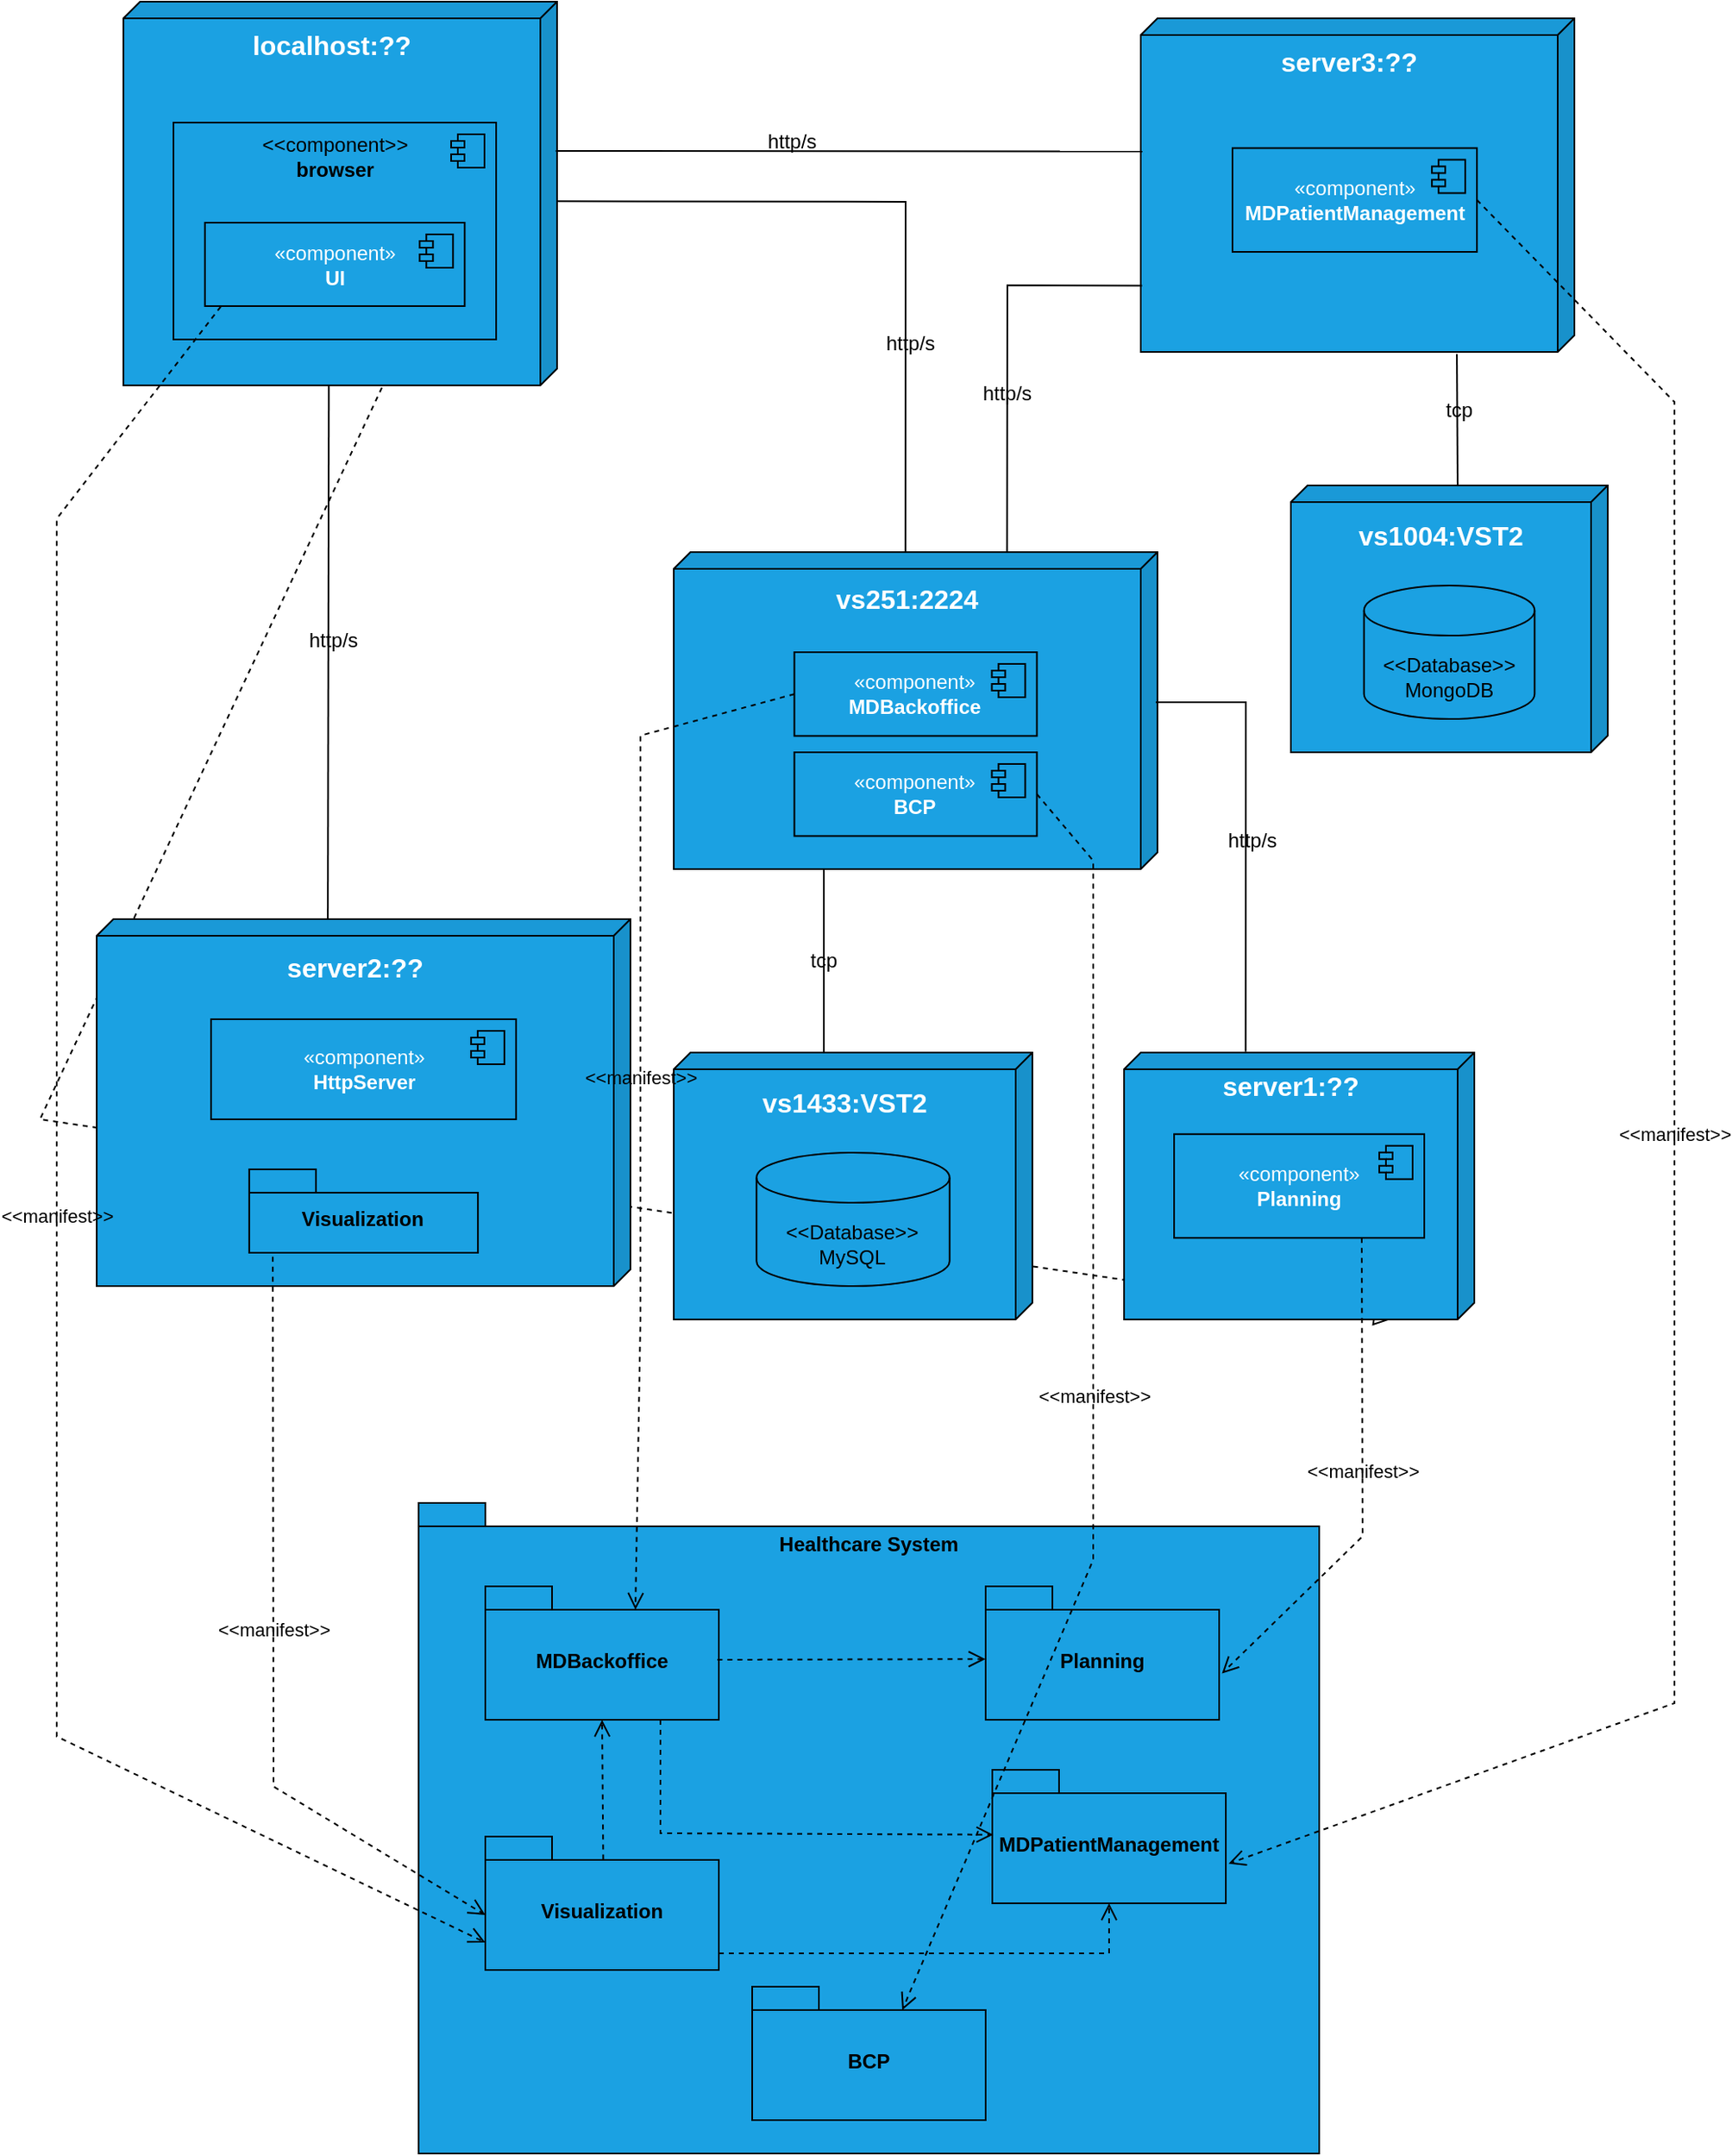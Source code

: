 <mxfile version="25.0.2">
  <diagram name="Página-1" id="7OusXdY_WYZLwbGiMb43">
    <mxGraphModel dx="2362" dy="1288" grid="1" gridSize="10" guides="1" tooltips="1" connect="1" arrows="1" fold="1" page="1" pageScale="1" pageWidth="827" pageHeight="1169" math="0" shadow="0">
      <root>
        <mxCell id="0" />
        <mxCell id="1" parent="0" />
        <mxCell id="cVUXGslMiK5kIVUqyIHW-41" value="" style="endArrow=block;startArrow=none;endFill=0;startFill=0;endSize=8;html=1;verticalAlign=bottom;dashed=1;labelBackgroundColor=none;rounded=0;exitX=0.25;exitY=1;exitDx=0;exitDy=0;entryX=0;entryY=0;entryDx=0;entryDy=47;entryPerimeter=0;" parent="1" target="cVUXGslMiK5kIVUqyIHW-37" edge="1">
          <mxGeometry width="160" relative="1" as="geometry">
            <mxPoint x="287.818" y="202.5" as="sourcePoint" />
            <mxPoint x="870" y="810" as="targetPoint" />
            <Array as="points">
              <mxPoint x="60" y="690" />
            </Array>
          </mxGeometry>
        </mxCell>
        <mxCell id="B48R8wdPnWZ_QlfiEMSZ-1" value="" style="endArrow=none;startArrow=none;endFill=0;startFill=0;endSize=8;html=1;verticalAlign=bottom;labelBackgroundColor=none;strokeWidth=1;rounded=0;entryX=0.521;entryY=0.009;entryDx=0;entryDy=0;entryPerimeter=0;exitX=0.006;exitY=0.52;exitDx=0;exitDy=0;exitPerimeter=0;" edge="1" parent="1" source="B48R8wdPnWZ_QlfiEMSZ-3" target="B48R8wdPnWZ_QlfiEMSZ-10">
          <mxGeometry width="160" relative="1" as="geometry">
            <mxPoint x="369" y="136" as="sourcePoint" />
            <mxPoint x="560" y="350" as="targetPoint" />
            <Array as="points">
              <mxPoint x="579" y="140" />
            </Array>
          </mxGeometry>
        </mxCell>
        <mxCell id="B48R8wdPnWZ_QlfiEMSZ-2" value="" style="group;strokeColor=none;" vertex="1" connectable="0" parent="1">
          <mxGeometry x="110" y="20" width="260" height="230" as="geometry" />
        </mxCell>
        <mxCell id="B48R8wdPnWZ_QlfiEMSZ-3" value="&lt;b&gt;&lt;font style=&quot;font-size: 16px;&quot;&gt;localhost:??&lt;/font&gt;&lt;/b&gt;&lt;div&gt;&lt;b&gt;&lt;br&gt;&lt;/b&gt;&lt;/div&gt;&lt;div&gt;&lt;br&gt;&lt;/div&gt;&lt;div&gt;&lt;b&gt;&lt;br&gt;&lt;/b&gt;&lt;/div&gt;&lt;div&gt;&lt;b&gt;&lt;br&gt;&lt;/b&gt;&lt;/div&gt;&lt;div&gt;&lt;b&gt;&lt;br&gt;&lt;/b&gt;&lt;/div&gt;&lt;div&gt;&lt;b&gt;&lt;br&gt;&lt;/b&gt;&lt;/div&gt;&lt;div&gt;&lt;b&gt;&lt;br&gt;&lt;/b&gt;&lt;/div&gt;&lt;div style=&quot;&quot;&gt;&lt;b&gt;&lt;br&gt;&lt;/b&gt;&lt;/div&gt;&lt;div style=&quot;&quot;&gt;&lt;b&gt;&lt;br&gt;&lt;/b&gt;&lt;/div&gt;&lt;div style=&quot;&quot;&gt;&lt;b&gt;&lt;br&gt;&lt;/b&gt;&lt;/div&gt;&lt;div style=&quot;&quot;&gt;&lt;b&gt;&lt;br&gt;&lt;/b&gt;&lt;/div&gt;&lt;div style=&quot;&quot;&gt;&lt;b&gt;&lt;br&gt;&lt;/b&gt;&lt;/div&gt;&lt;div style=&quot;&quot;&gt;&lt;br&gt;&lt;/div&gt;" style="shape=cube;whiteSpace=wrap;html=1;boundedLbl=1;backgroundOutline=1;darkOpacity=0.05;darkOpacity2=0.1;size=10;rotation=0;shadow=0;flipV=0;flipH=1;fillColor=#1ba1e2;fontColor=#ffffff;strokeColor=#000000;" vertex="1" parent="B48R8wdPnWZ_QlfiEMSZ-2">
          <mxGeometry width="260" height="230" as="geometry" />
        </mxCell>
        <mxCell id="B48R8wdPnWZ_QlfiEMSZ-4" value="&lt;div style=&quot;&quot;&gt;&lt;br&gt;&lt;/div&gt;" style="html=1;dropTarget=0;whiteSpace=wrap;fillColor=#1ba1e2;fontColor=#ffffff;strokeColor=#000000;align=center;" vertex="1" parent="B48R8wdPnWZ_QlfiEMSZ-2">
          <mxGeometry x="30" y="72.5" width="193.5" height="130" as="geometry" />
        </mxCell>
        <mxCell id="B48R8wdPnWZ_QlfiEMSZ-5" value="" style="shape=module;jettyWidth=8;jettyHeight=4;fillColor=#1ba1e2;fontColor=#ffffff;strokeColor=#000000;" vertex="1" parent="B48R8wdPnWZ_QlfiEMSZ-4">
          <mxGeometry x="1" width="20" height="20" relative="1" as="geometry">
            <mxPoint x="-27" y="7" as="offset" />
          </mxGeometry>
        </mxCell>
        <mxCell id="B48R8wdPnWZ_QlfiEMSZ-6" value="&lt;div&gt;&amp;lt;&amp;lt;component&amp;gt;&amp;gt;&lt;div&gt;&lt;span style=&quot;background-color: initial;&quot;&gt;&lt;b&gt;browser&lt;/b&gt;&lt;/span&gt;&lt;/div&gt;&lt;/div&gt;" style="text;html=1;align=center;verticalAlign=middle;whiteSpace=wrap;rounded=0;fillColor=none;strokeColor=none;" vertex="1" parent="B48R8wdPnWZ_QlfiEMSZ-2">
          <mxGeometry x="86.75" y="67.5" width="80" height="50" as="geometry" />
        </mxCell>
        <mxCell id="B48R8wdPnWZ_QlfiEMSZ-7" value="«component»&lt;br&gt;&lt;b&gt;UI&lt;/b&gt;" style="html=1;dropTarget=0;whiteSpace=wrap;fillColor=#1ba1e2;fontColor=#ffffff;strokeColor=#000000;" vertex="1" parent="B48R8wdPnWZ_QlfiEMSZ-2">
          <mxGeometry x="48.88" y="132.5" width="155.75" height="50" as="geometry" />
        </mxCell>
        <mxCell id="B48R8wdPnWZ_QlfiEMSZ-8" value="" style="shape=module;jettyWidth=8;jettyHeight=4;fillColor=#1ba1e2;fontColor=#ffffff;strokeColor=#000000;" vertex="1" parent="B48R8wdPnWZ_QlfiEMSZ-7">
          <mxGeometry x="1" width="20" height="20" relative="1" as="geometry">
            <mxPoint x="-27" y="7" as="offset" />
          </mxGeometry>
        </mxCell>
        <mxCell id="B48R8wdPnWZ_QlfiEMSZ-9" value="" style="group" vertex="1" connectable="0" parent="1">
          <mxGeometry x="440" y="350" width="290" height="190" as="geometry" />
        </mxCell>
        <mxCell id="B48R8wdPnWZ_QlfiEMSZ-10" value="&lt;b&gt;&lt;font style=&quot;font-size: 16px;&quot;&gt;vs251&lt;/font&gt;&lt;/b&gt;&lt;b style=&quot;background-color: initial;&quot;&gt;&lt;font style=&quot;font-size: 16px;&quot;&gt;:2224&lt;/font&gt;&lt;/b&gt;&lt;div&gt;&lt;div&gt;&lt;b&gt;&lt;br&gt;&lt;/b&gt;&lt;/div&gt;&lt;div&gt;&lt;b&gt;&lt;br&gt;&lt;/b&gt;&lt;/div&gt;&lt;div&gt;&lt;b&gt;&lt;br&gt;&lt;/b&gt;&lt;/div&gt;&lt;div&gt;&lt;b&gt;&lt;br&gt;&lt;/b&gt;&lt;/div&gt;&lt;div&gt;&lt;b&gt;&lt;br&gt;&lt;/b&gt;&lt;/div&gt;&lt;div&gt;&lt;br&gt;&lt;/div&gt;&lt;div style=&quot;&quot;&gt;&lt;b&gt;&lt;br&gt;&lt;/b&gt;&lt;/div&gt;&lt;div style=&quot;&quot;&gt;&lt;b&gt;&lt;br&gt;&lt;/b&gt;&lt;/div&gt;&lt;div style=&quot;&quot;&gt;&lt;b&gt;&lt;br&gt;&lt;/b&gt;&lt;/div&gt;&lt;div style=&quot;&quot;&gt;&lt;b&gt;&lt;br&gt;&lt;/b&gt;&lt;/div&gt;&lt;/div&gt;" style="shape=cube;whiteSpace=wrap;html=1;boundedLbl=1;backgroundOutline=1;darkOpacity=0.05;darkOpacity2=0.1;size=10;rotation=0;shadow=0;flipV=0;flipH=1;fillColor=#1ba1e2;fontColor=#ffffff;strokeColor=#000000;" vertex="1" parent="B48R8wdPnWZ_QlfiEMSZ-9">
          <mxGeometry width="290" height="190" as="geometry" />
        </mxCell>
        <mxCell id="B48R8wdPnWZ_QlfiEMSZ-11" value="«component»&lt;br&gt;&lt;b&gt;MDBackoffice&lt;/b&gt;" style="html=1;dropTarget=0;whiteSpace=wrap;fillColor=#1ba1e2;fontColor=#ffffff;strokeColor=#000000;" vertex="1" parent="B48R8wdPnWZ_QlfiEMSZ-9">
          <mxGeometry x="72.29" y="60" width="145.43" height="50.19" as="geometry" />
        </mxCell>
        <mxCell id="B48R8wdPnWZ_QlfiEMSZ-12" value="" style="shape=module;jettyWidth=8;jettyHeight=4;fillColor=#1ba1e2;fontColor=#ffffff;strokeColor=#000000;" vertex="1" parent="B48R8wdPnWZ_QlfiEMSZ-11">
          <mxGeometry x="1" width="20" height="20" relative="1" as="geometry">
            <mxPoint x="-27" y="7" as="offset" />
          </mxGeometry>
        </mxCell>
        <mxCell id="B48R8wdPnWZ_QlfiEMSZ-13" value="«component»&lt;br&gt;&lt;b&gt;BCP&lt;/b&gt;" style="html=1;dropTarget=0;whiteSpace=wrap;fillColor=#1ba1e2;fontColor=#ffffff;strokeColor=#000000;" vertex="1" parent="B48R8wdPnWZ_QlfiEMSZ-9">
          <mxGeometry x="72.29" y="120" width="145.43" height="50.19" as="geometry" />
        </mxCell>
        <mxCell id="B48R8wdPnWZ_QlfiEMSZ-14" value="" style="shape=module;jettyWidth=8;jettyHeight=4;fillColor=#1ba1e2;fontColor=#ffffff;strokeColor=#000000;" vertex="1" parent="B48R8wdPnWZ_QlfiEMSZ-13">
          <mxGeometry x="1" width="20" height="20" relative="1" as="geometry">
            <mxPoint x="-27" y="7" as="offset" />
          </mxGeometry>
        </mxCell>
        <mxCell id="B48R8wdPnWZ_QlfiEMSZ-15" value="" style="group" vertex="1" connectable="0" parent="1">
          <mxGeometry x="94" y="570" width="320" height="220" as="geometry" />
        </mxCell>
        <mxCell id="B48R8wdPnWZ_QlfiEMSZ-16" value="&lt;b&gt;&lt;font style=&quot;font-size: 16px;&quot;&gt;server2&lt;/font&gt;&lt;/b&gt;&lt;b style=&quot;background-color: initial;&quot;&gt;&lt;font style=&quot;font-size: 16px;&quot;&gt;:??&lt;/font&gt;&lt;/b&gt;&lt;div&gt;&lt;div&gt;&lt;b&gt;&lt;br&gt;&lt;/b&gt;&lt;/div&gt;&lt;div&gt;&lt;b&gt;&lt;br&gt;&lt;/b&gt;&lt;/div&gt;&lt;div&gt;&lt;b&gt;&lt;br&gt;&lt;/b&gt;&lt;/div&gt;&lt;div&gt;&lt;b&gt;&lt;br&gt;&lt;/b&gt;&lt;/div&gt;&lt;div&gt;&lt;b&gt;&lt;br&gt;&lt;/b&gt;&lt;/div&gt;&lt;div&gt;&lt;b&gt;&lt;br&gt;&lt;/b&gt;&lt;/div&gt;&lt;div&gt;&lt;b&gt;&lt;br&gt;&lt;/b&gt;&lt;/div&gt;&lt;div&gt;&lt;b&gt;&lt;br&gt;&lt;/b&gt;&lt;/div&gt;&lt;div style=&quot;&quot;&gt;&lt;b&gt;&lt;br&gt;&lt;/b&gt;&lt;/div&gt;&lt;div style=&quot;&quot;&gt;&lt;b&gt;&lt;br&gt;&lt;/b&gt;&lt;/div&gt;&lt;div style=&quot;&quot;&gt;&lt;b&gt;&lt;br&gt;&lt;/b&gt;&lt;/div&gt;&lt;div style=&quot;&quot;&gt;&lt;br&gt;&lt;/div&gt;&lt;/div&gt;" style="shape=cube;whiteSpace=wrap;html=1;boundedLbl=1;backgroundOutline=1;darkOpacity=0.05;darkOpacity2=0.1;size=10;rotation=0;shadow=0;flipV=0;flipH=1;fillColor=#1ba1e2;fontColor=#ffffff;strokeColor=#000000;movable=1;resizable=1;rotatable=1;deletable=1;editable=1;locked=0;connectable=1;" vertex="1" parent="B48R8wdPnWZ_QlfiEMSZ-15">
          <mxGeometry width="320" height="220" as="geometry" />
        </mxCell>
        <mxCell id="B48R8wdPnWZ_QlfiEMSZ-17" value="«component»&lt;br&gt;&lt;b&gt;HttpServer&lt;/b&gt;" style="html=1;dropTarget=0;whiteSpace=wrap;fillColor=#1ba1e2;fontColor=#ffffff;strokeColor=#000000;movable=1;resizable=1;rotatable=1;deletable=1;editable=1;locked=0;connectable=1;" vertex="1" parent="B48R8wdPnWZ_QlfiEMSZ-15">
          <mxGeometry x="68.571" y="60" width="182.857" height="60" as="geometry" />
        </mxCell>
        <mxCell id="B48R8wdPnWZ_QlfiEMSZ-18" value="" style="shape=module;jettyWidth=8;jettyHeight=4;fillColor=#1ba1e2;fontColor=#ffffff;strokeColor=#000000;" vertex="1" parent="B48R8wdPnWZ_QlfiEMSZ-17">
          <mxGeometry x="1" width="20" height="20" relative="1" as="geometry">
            <mxPoint x="-27" y="7" as="offset" />
          </mxGeometry>
        </mxCell>
        <mxCell id="B48R8wdPnWZ_QlfiEMSZ-19" value="Visualization" style="shape=folder;fontStyle=1;spacingTop=10;tabWidth=40;tabHeight=14;tabPosition=left;html=1;whiteSpace=wrap;fillColor=#1BA1E2;strokeColor=#000000;movable=1;resizable=1;rotatable=1;deletable=1;editable=1;locked=0;connectable=1;" vertex="1" parent="B48R8wdPnWZ_QlfiEMSZ-15">
          <mxGeometry x="91.429" y="150" width="137.143" height="50" as="geometry" />
        </mxCell>
        <mxCell id="B48R8wdPnWZ_QlfiEMSZ-20" value="" style="endArrow=none;startArrow=none;endFill=0;startFill=0;endSize=8;html=1;verticalAlign=bottom;labelBackgroundColor=none;strokeWidth=1;rounded=0;exitX=0;exitY=0;exitDx=135;exitDy=230;exitPerimeter=0;entryX=0.28;entryY=0.002;entryDx=0;entryDy=0;entryPerimeter=0;" edge="1" parent="1">
          <mxGeometry width="160" relative="1" as="geometry">
            <mxPoint x="233.17" y="250" as="sourcePoint" />
            <mxPoint x="232.57" y="570.44" as="targetPoint" />
          </mxGeometry>
        </mxCell>
        <mxCell id="B48R8wdPnWZ_QlfiEMSZ-21" value="" style="edgeLabel;html=1;align=center;verticalAlign=middle;resizable=0;points=[];fillColor=none;strokeColor=#000000;" vertex="1" connectable="0" parent="B48R8wdPnWZ_QlfiEMSZ-20">
          <mxGeometry x="-0.142" y="2" relative="1" as="geometry">
            <mxPoint x="-2" y="-1" as="offset" />
          </mxGeometry>
        </mxCell>
        <mxCell id="B48R8wdPnWZ_QlfiEMSZ-22" value="&lt;div&gt;http/s&lt;/div&gt;" style="text;html=1;align=center;verticalAlign=middle;whiteSpace=wrap;rounded=0;fillColor=none;strokeColor=none;" vertex="1" parent="1">
          <mxGeometry x="196" y="378" width="80" height="50" as="geometry" />
        </mxCell>
        <mxCell id="B48R8wdPnWZ_QlfiEMSZ-23" value="&lt;div&gt;http/s&lt;/div&gt;" style="text;html=1;align=center;verticalAlign=middle;whiteSpace=wrap;rounded=0;fillColor=none;strokeColor=none;" vertex="1" parent="1">
          <mxGeometry x="542" y="200" width="80" height="50" as="geometry" />
        </mxCell>
        <mxCell id="B48R8wdPnWZ_QlfiEMSZ-24" value="" style="group" vertex="1" connectable="0" parent="1">
          <mxGeometry x="720" y="30" width="260" height="200" as="geometry" />
        </mxCell>
        <mxCell id="B48R8wdPnWZ_QlfiEMSZ-25" value="&lt;b&gt;&lt;font style=&quot;font-size: 16px;&quot;&gt;server3&lt;/font&gt;&lt;/b&gt;&lt;b style=&quot;background-color: initial;&quot;&gt;&lt;font style=&quot;font-size: 16px;&quot;&gt;:??&lt;/font&gt;&lt;/b&gt;&lt;div&gt;&lt;div&gt;&lt;b&gt;&lt;br&gt;&lt;/b&gt;&lt;/div&gt;&lt;div&gt;&lt;b&gt;&lt;br&gt;&lt;/b&gt;&lt;/div&gt;&lt;div&gt;&lt;b&gt;&lt;br&gt;&lt;/b&gt;&lt;/div&gt;&lt;div&gt;&lt;b&gt;&lt;br&gt;&lt;/b&gt;&lt;/div&gt;&lt;div&gt;&lt;b&gt;&lt;br&gt;&lt;/b&gt;&lt;/div&gt;&lt;div&gt;&lt;b&gt;&lt;br&gt;&lt;/b&gt;&lt;/div&gt;&lt;div&gt;&lt;b&gt;&lt;br&gt;&lt;/b&gt;&lt;/div&gt;&lt;div&gt;&lt;b&gt;&lt;br&gt;&lt;/b&gt;&lt;/div&gt;&lt;div style=&quot;&quot;&gt;&lt;br&gt;&lt;/div&gt;&lt;div style=&quot;&quot;&gt;&lt;b&gt;&lt;br&gt;&lt;/b&gt;&lt;/div&gt;&lt;div style=&quot;&quot;&gt;&lt;b&gt;&lt;br&gt;&lt;/b&gt;&lt;/div&gt;&lt;/div&gt;" style="shape=cube;whiteSpace=wrap;html=1;boundedLbl=1;backgroundOutline=1;darkOpacity=0.05;darkOpacity2=0.1;size=10;rotation=0;shadow=0;flipV=0;flipH=1;fillColor=#1ba1e2;fontColor=#ffffff;strokeColor=#000000;" vertex="1" parent="B48R8wdPnWZ_QlfiEMSZ-24">
          <mxGeometry width="260" height="200" as="geometry" />
        </mxCell>
        <mxCell id="B48R8wdPnWZ_QlfiEMSZ-26" value="«component»&lt;br&gt;&lt;b&gt;MDPatientManagement&lt;/b&gt;" style="html=1;dropTarget=0;whiteSpace=wrap;fillColor=#1ba1e2;fontColor=#ffffff;strokeColor=#000000;" vertex="1" parent="B48R8wdPnWZ_QlfiEMSZ-24">
          <mxGeometry x="55" y="77.78" width="146.57" height="62.22" as="geometry" />
        </mxCell>
        <mxCell id="B48R8wdPnWZ_QlfiEMSZ-27" value="" style="shape=module;jettyWidth=8;jettyHeight=4;fillColor=#1ba1e2;fontColor=#ffffff;strokeColor=#000000;" vertex="1" parent="B48R8wdPnWZ_QlfiEMSZ-26">
          <mxGeometry x="1" width="20" height="20" relative="1" as="geometry">
            <mxPoint x="-27" y="7" as="offset" />
          </mxGeometry>
        </mxCell>
        <mxCell id="B48R8wdPnWZ_QlfiEMSZ-28" value="" style="endArrow=none;startArrow=none;endFill=0;startFill=0;endSize=8;html=1;verticalAlign=bottom;labelBackgroundColor=none;strokeWidth=1;rounded=0;exitX=0;exitY=0;exitDx=0;exitDy=90;exitPerimeter=0;entryX=0.653;entryY=-0.004;entryDx=0;entryDy=0;entryPerimeter=0;" edge="1" parent="1" target="B48R8wdPnWZ_QlfiEMSZ-35">
          <mxGeometry width="160" relative="1" as="geometry">
            <mxPoint x="729" y="440" as="sourcePoint" />
            <mxPoint x="858.74" y="438.8" as="targetPoint" />
            <Array as="points">
              <mxPoint x="783" y="440" />
            </Array>
          </mxGeometry>
        </mxCell>
        <mxCell id="B48R8wdPnWZ_QlfiEMSZ-29" value="&lt;div&gt;http/s&lt;/div&gt;" style="text;html=1;align=center;verticalAlign=middle;whiteSpace=wrap;rounded=0;fillColor=none;strokeColor=none;" vertex="1" parent="1">
          <mxGeometry x="747" y="498" width="80" height="50" as="geometry" />
        </mxCell>
        <mxCell id="B48R8wdPnWZ_QlfiEMSZ-30" value="&lt;div&gt;&lt;span style=&quot;font-size: 16px;&quot;&gt;&lt;b&gt;vs1433:VST2&lt;/b&gt;&lt;/span&gt;&lt;/div&gt;&lt;div&gt;&lt;br&gt;&lt;/div&gt;&lt;div&gt;&lt;span style=&quot;font-size: 16px;&quot;&gt;&lt;b&gt;&lt;br&gt;&lt;/b&gt;&lt;/span&gt;&lt;/div&gt;&lt;div&gt;&lt;span style=&quot;font-size: 16px;&quot;&gt;&lt;b&gt;&lt;br&gt;&lt;/b&gt;&lt;/span&gt;&lt;/div&gt;&lt;div&gt;&lt;span style=&quot;font-size: 16px;&quot;&gt;&lt;b&gt;&lt;br&gt;&lt;/b&gt;&lt;/span&gt;&lt;/div&gt;&lt;div&gt;&lt;span style=&quot;font-size: 16px;&quot;&gt;&lt;b&gt;&lt;br&gt;&lt;/b&gt;&lt;/span&gt;&lt;/div&gt;&lt;div&gt;&lt;span style=&quot;font-size: 16px;&quot;&gt;&lt;b&gt;&lt;br&gt;&lt;/b&gt;&lt;/span&gt;&lt;/div&gt;" style="shape=cube;whiteSpace=wrap;html=1;boundedLbl=1;backgroundOutline=1;darkOpacity=0.05;darkOpacity2=0.1;size=10;rotation=0;shadow=0;flipV=0;flipH=1;fillColor=#1ba1e2;fontColor=#ffffff;strokeColor=#000000;" vertex="1" parent="1">
          <mxGeometry x="440" y="650" width="215" height="160" as="geometry" />
        </mxCell>
        <mxCell id="B48R8wdPnWZ_QlfiEMSZ-31" value="" style="shape=cylinder3;whiteSpace=wrap;html=1;boundedLbl=1;backgroundOutline=1;size=15;fillColor=#1BA1E2;strokeColor=#030303;" vertex="1" parent="1">
          <mxGeometry x="489.615" y="710" width="115.769" height="80" as="geometry" />
        </mxCell>
        <mxCell id="B48R8wdPnWZ_QlfiEMSZ-32" value="&lt;div&gt;&amp;lt;&amp;lt;Database&amp;gt;&amp;gt;&lt;/div&gt;&lt;div&gt;MySQL&lt;/div&gt;" style="text;html=1;align=center;verticalAlign=middle;whiteSpace=wrap;rounded=0;fillColor=none;strokeColor=none;" vertex="1" parent="1">
          <mxGeometry x="514.423" y="740" width="66.154" height="50" as="geometry" />
        </mxCell>
        <mxCell id="B48R8wdPnWZ_QlfiEMSZ-33" value="" style="endArrow=none;startArrow=none;endFill=0;startFill=0;endSize=8;html=1;verticalAlign=bottom;labelBackgroundColor=none;strokeWidth=1;rounded=0;entryX=0;entryY=0;entryDx=125;entryDy=0;entryPerimeter=0;" edge="1" parent="1" target="B48R8wdPnWZ_QlfiEMSZ-30">
          <mxGeometry width="160" relative="1" as="geometry">
            <mxPoint x="530" y="540" as="sourcePoint" />
            <mxPoint x="930" y="600" as="targetPoint" />
            <Array as="points" />
          </mxGeometry>
        </mxCell>
        <mxCell id="B48R8wdPnWZ_QlfiEMSZ-34" value="&lt;div&gt;tcp&lt;/div&gt;" style="text;html=1;align=center;verticalAlign=middle;whiteSpace=wrap;rounded=0;fillColor=none;strokeColor=none;" vertex="1" parent="1">
          <mxGeometry x="490" y="570" width="80" height="50" as="geometry" />
        </mxCell>
        <mxCell id="B48R8wdPnWZ_QlfiEMSZ-35" value="&lt;b&gt;&lt;font style=&quot;font-size: 16px;&quot;&gt;server1&lt;/font&gt;&lt;/b&gt;&lt;b style=&quot;background-color: initial;&quot;&gt;&lt;font style=&quot;font-size: 16px;&quot;&gt;:??&lt;/font&gt;&lt;/b&gt;&lt;div&gt;&lt;div&gt;&lt;br&gt;&lt;/div&gt;&lt;div&gt;&lt;b&gt;&lt;br&gt;&lt;/b&gt;&lt;/div&gt;&lt;div&gt;&lt;b&gt;&lt;br&gt;&lt;/b&gt;&lt;/div&gt;&lt;div&gt;&lt;b&gt;&lt;br&gt;&lt;/b&gt;&lt;/div&gt;&lt;div&gt;&lt;b&gt;&lt;br&gt;&lt;/b&gt;&lt;/div&gt;&lt;div&gt;&lt;b&gt;&lt;br&gt;&lt;/b&gt;&lt;/div&gt;&lt;div style=&quot;&quot;&gt;&lt;br&gt;&lt;/div&gt;&lt;div style=&quot;&quot;&gt;&lt;b&gt;&lt;br&gt;&lt;/b&gt;&lt;/div&gt;&lt;div style=&quot;&quot;&gt;&lt;b&gt;&lt;br&gt;&lt;/b&gt;&lt;/div&gt;&lt;/div&gt;" style="shape=cube;whiteSpace=wrap;html=1;boundedLbl=1;backgroundOutline=1;darkOpacity=0.05;darkOpacity2=0.1;size=10;rotation=0;shadow=0;flipV=0;flipH=1;fillColor=#1ba1e2;fontColor=#ffffff;strokeColor=#000000;" vertex="1" parent="1">
          <mxGeometry x="710" y="650" width="210" height="160" as="geometry" />
        </mxCell>
        <mxCell id="B48R8wdPnWZ_QlfiEMSZ-36" value="«component»&lt;br&gt;&lt;b&gt;Planning&lt;/b&gt;" style="html=1;dropTarget=0;whiteSpace=wrap;fillColor=#1ba1e2;fontColor=#ffffff;strokeColor=#000000;" vertex="1" parent="1">
          <mxGeometry x="740" y="698.89" width="150" height="62.22" as="geometry" />
        </mxCell>
        <mxCell id="B48R8wdPnWZ_QlfiEMSZ-37" value="" style="shape=module;jettyWidth=8;jettyHeight=4;fillColor=#1ba1e2;fontColor=#ffffff;strokeColor=#000000;" vertex="1" parent="B48R8wdPnWZ_QlfiEMSZ-36">
          <mxGeometry x="1" width="20" height="20" relative="1" as="geometry">
            <mxPoint x="-27" y="7" as="offset" />
          </mxGeometry>
        </mxCell>
        <mxCell id="B48R8wdPnWZ_QlfiEMSZ-38" value="" style="endArrow=none;startArrow=none;endFill=0;startFill=0;endSize=8;html=1;verticalAlign=bottom;labelBackgroundColor=none;strokeWidth=1;rounded=0;exitX=0.003;exitY=0.389;exitDx=0;exitDy=0;exitPerimeter=0;entryX=0.996;entryY=0.399;entryDx=0;entryDy=0;entryPerimeter=0;" edge="1" parent="1" source="B48R8wdPnWZ_QlfiEMSZ-3" target="B48R8wdPnWZ_QlfiEMSZ-25">
          <mxGeometry width="160" relative="1" as="geometry">
            <mxPoint x="379" y="146" as="sourcePoint" />
            <mxPoint x="570" y="360" as="targetPoint" />
            <Array as="points" />
          </mxGeometry>
        </mxCell>
        <mxCell id="B48R8wdPnWZ_QlfiEMSZ-39" value="&lt;div&gt;http/s&lt;/div&gt;" style="text;html=1;align=center;verticalAlign=middle;whiteSpace=wrap;rounded=0;fillColor=none;strokeColor=none;" vertex="1" parent="1">
          <mxGeometry x="471" y="79" width="80" height="50" as="geometry" />
        </mxCell>
        <mxCell id="B48R8wdPnWZ_QlfiEMSZ-40" value="" style="group" vertex="1" connectable="0" parent="1">
          <mxGeometry x="810" y="310" width="190" height="160" as="geometry" />
        </mxCell>
        <mxCell id="B48R8wdPnWZ_QlfiEMSZ-41" value="&lt;div&gt;&lt;span style=&quot;font-size: 16px;&quot;&gt;&lt;b&gt;vs1004:VST2&lt;/b&gt;&lt;/span&gt;&lt;/div&gt;&lt;div&gt;&lt;br&gt;&lt;/div&gt;&lt;div&gt;&lt;span style=&quot;font-size: 16px;&quot;&gt;&lt;b&gt;&lt;br&gt;&lt;/b&gt;&lt;/span&gt;&lt;/div&gt;&lt;div&gt;&lt;span style=&quot;font-size: 16px;&quot;&gt;&lt;b&gt;&lt;br&gt;&lt;/b&gt;&lt;/span&gt;&lt;/div&gt;&lt;div&gt;&lt;span style=&quot;font-size: 16px;&quot;&gt;&lt;b&gt;&lt;br&gt;&lt;/b&gt;&lt;/span&gt;&lt;/div&gt;&lt;div&gt;&lt;span style=&quot;font-size: 16px;&quot;&gt;&lt;b&gt;&lt;br&gt;&lt;/b&gt;&lt;/span&gt;&lt;/div&gt;&lt;div&gt;&lt;span style=&quot;font-size: 16px;&quot;&gt;&lt;b&gt;&lt;br&gt;&lt;/b&gt;&lt;/span&gt;&lt;/div&gt;" style="shape=cube;whiteSpace=wrap;html=1;boundedLbl=1;backgroundOutline=1;darkOpacity=0.05;darkOpacity2=0.1;size=10;rotation=0;shadow=0;flipV=0;flipH=1;fillColor=#1ba1e2;fontColor=#ffffff;strokeColor=#000000;" vertex="1" parent="B48R8wdPnWZ_QlfiEMSZ-40">
          <mxGeometry width="190" height="160" as="geometry" />
        </mxCell>
        <mxCell id="B48R8wdPnWZ_QlfiEMSZ-42" value="" style="shape=cylinder3;whiteSpace=wrap;html=1;boundedLbl=1;backgroundOutline=1;size=15;fillColor=#1BA1E2;strokeColor=#030303;" vertex="1" parent="B48R8wdPnWZ_QlfiEMSZ-40">
          <mxGeometry x="43.846" y="60" width="102.308" height="80" as="geometry" />
        </mxCell>
        <mxCell id="B48R8wdPnWZ_QlfiEMSZ-43" value="&lt;div&gt;&amp;lt;&amp;lt;Database&amp;gt;&amp;gt;&lt;/div&gt;&lt;div&gt;MongoDB&lt;/div&gt;" style="text;html=1;align=center;verticalAlign=middle;whiteSpace=wrap;rounded=0;fillColor=none;strokeColor=none;" vertex="1" parent="B48R8wdPnWZ_QlfiEMSZ-40">
          <mxGeometry x="65.769" y="90" width="58.462" height="50" as="geometry" />
        </mxCell>
        <mxCell id="B48R8wdPnWZ_QlfiEMSZ-44" value="&lt;div&gt;tcp&lt;/div&gt;" style="text;html=1;align=center;verticalAlign=middle;whiteSpace=wrap;rounded=0;fillColor=none;strokeColor=none;" vertex="1" parent="1">
          <mxGeometry x="871" y="240" width="80" height="50" as="geometry" />
        </mxCell>
        <mxCell id="B48R8wdPnWZ_QlfiEMSZ-45" value="" style="endArrow=none;startArrow=none;endFill=0;startFill=0;endSize=8;html=1;verticalAlign=bottom;labelBackgroundColor=none;strokeWidth=1;rounded=0;entryX=0;entryY=0;entryDx=90;entryDy=0;entryPerimeter=0;exitX=0.271;exitY=1.006;exitDx=0;exitDy=0;exitPerimeter=0;" edge="1" parent="1" source="B48R8wdPnWZ_QlfiEMSZ-25" target="B48R8wdPnWZ_QlfiEMSZ-41">
          <mxGeometry width="160" relative="1" as="geometry">
            <mxPoint x="904.52" y="230" as="sourcePoint" />
            <mxPoint x="904.52" y="340" as="targetPoint" />
            <Array as="points" />
          </mxGeometry>
        </mxCell>
        <mxCell id="B48R8wdPnWZ_QlfiEMSZ-46" value="" style="endArrow=none;startArrow=none;endFill=0;startFill=0;endSize=8;html=1;verticalAlign=bottom;labelBackgroundColor=none;strokeWidth=1;rounded=0;entryX=0.311;entryY=-0.002;entryDx=0;entryDy=0;entryPerimeter=0;exitX=0.997;exitY=0.801;exitDx=0;exitDy=0;exitPerimeter=0;" edge="1" parent="1" source="B48R8wdPnWZ_QlfiEMSZ-25" target="B48R8wdPnWZ_QlfiEMSZ-10">
          <mxGeometry width="160" relative="1" as="geometry">
            <mxPoint x="710" y="190" as="sourcePoint" />
            <mxPoint x="589" y="358" as="targetPoint" />
            <Array as="points">
              <mxPoint x="640" y="190" />
            </Array>
          </mxGeometry>
        </mxCell>
        <mxCell id="B48R8wdPnWZ_QlfiEMSZ-47" value="&lt;div&gt;http/s&lt;/div&gt;" style="text;html=1;align=center;verticalAlign=middle;whiteSpace=wrap;rounded=0;fillColor=none;strokeColor=none;" vertex="1" parent="1">
          <mxGeometry x="600" y="230" width="80" height="50" as="geometry" />
        </mxCell>
        <mxCell id="B48R8wdPnWZ_QlfiEMSZ-48" value="Healthcare System" style="shape=folder;fontStyle=1;spacingTop=3;tabWidth=40;tabHeight=14;tabPosition=left;html=1;whiteSpace=wrap;labelPosition=center;verticalLabelPosition=top;align=center;verticalAlign=bottom;labelBackgroundColor=none;labelBorderColor=none;spacing=-32;fillColor=#1BA1E2;strokeColor=#030303;" vertex="1" parent="1">
          <mxGeometry x="287" y="920" width="540" height="390" as="geometry" />
        </mxCell>
        <mxCell id="B48R8wdPnWZ_QlfiEMSZ-49" value="MDBackoffice" style="shape=folder;fontStyle=1;spacingTop=10;tabWidth=40;tabHeight=14;tabPosition=left;html=1;whiteSpace=wrap;fillColor=#1BA1E2;strokeColor=#030303;" vertex="1" parent="1">
          <mxGeometry x="327" y="970" width="140" height="80" as="geometry" />
        </mxCell>
        <mxCell id="B48R8wdPnWZ_QlfiEMSZ-50" value="Planning" style="shape=folder;fontStyle=1;spacingTop=10;tabWidth=40;tabHeight=14;tabPosition=left;html=1;whiteSpace=wrap;fillColor=#1BA1E2;strokeColor=#030303;" vertex="1" parent="1">
          <mxGeometry x="627" y="970" width="140" height="80" as="geometry" />
        </mxCell>
        <mxCell id="B48R8wdPnWZ_QlfiEMSZ-51" value="Visualization" style="shape=folder;fontStyle=1;spacingTop=10;tabWidth=40;tabHeight=14;tabPosition=left;html=1;whiteSpace=wrap;fillColor=#1BA1E2;strokeColor=#030303;" vertex="1" parent="1">
          <mxGeometry x="327" y="1120" width="140" height="80" as="geometry" />
        </mxCell>
        <mxCell id="B48R8wdPnWZ_QlfiEMSZ-52" value="" style="html=1;verticalAlign=bottom;endArrow=open;dashed=1;endSize=8;curved=0;rounded=0;entryX=-0.001;entryY=0.545;entryDx=0;entryDy=0;entryPerimeter=0;exitX=0.994;exitY=0.55;exitDx=0;exitDy=0;exitPerimeter=0;strokeColor=#030303;" edge="1" parent="1" source="B48R8wdPnWZ_QlfiEMSZ-49" target="B48R8wdPnWZ_QlfiEMSZ-50">
          <mxGeometry relative="1" as="geometry">
            <mxPoint x="927" y="1080" as="sourcePoint" />
            <mxPoint x="587" y="1080" as="targetPoint" />
          </mxGeometry>
        </mxCell>
        <mxCell id="B48R8wdPnWZ_QlfiEMSZ-53" value="" style="html=1;verticalAlign=bottom;endArrow=open;dashed=1;endSize=8;curved=0;rounded=0;entryX=0.5;entryY=1;entryDx=0;entryDy=0;entryPerimeter=0;exitX=0.505;exitY=0.172;exitDx=0;exitDy=0;exitPerimeter=0;strokeColor=#030303;" edge="1" parent="1" source="B48R8wdPnWZ_QlfiEMSZ-51" target="B48R8wdPnWZ_QlfiEMSZ-49">
          <mxGeometry relative="1" as="geometry">
            <mxPoint x="657" y="1027" as="sourcePoint" />
            <mxPoint x="477" y="1027" as="targetPoint" />
          </mxGeometry>
        </mxCell>
        <mxCell id="B48R8wdPnWZ_QlfiEMSZ-54" value="BCP" style="shape=folder;fontStyle=1;spacingTop=10;tabWidth=40;tabHeight=14;tabPosition=left;html=1;whiteSpace=wrap;fillColor=#1BA1E2;strokeColor=#030303;" vertex="1" parent="1">
          <mxGeometry x="487" y="1210" width="140" height="80" as="geometry" />
        </mxCell>
        <mxCell id="B48R8wdPnWZ_QlfiEMSZ-55" value="MDPatientManagement" style="shape=folder;fontStyle=1;spacingTop=10;tabWidth=40;tabHeight=14;tabPosition=left;html=1;whiteSpace=wrap;fillColor=#1BA1E2;strokeColor=#030303;" vertex="1" parent="1">
          <mxGeometry x="631" y="1080" width="140" height="80" as="geometry" />
        </mxCell>
        <mxCell id="B48R8wdPnWZ_QlfiEMSZ-56" value="" style="html=1;verticalAlign=bottom;endArrow=open;dashed=1;endSize=8;curved=0;rounded=0;entryX=0.5;entryY=1;entryDx=0;entryDy=0;entryPerimeter=0;exitX=1.008;exitY=0.682;exitDx=0;exitDy=0;exitPerimeter=0;strokeColor=#030303;" edge="1" parent="1" target="B48R8wdPnWZ_QlfiEMSZ-55">
          <mxGeometry relative="1" as="geometry">
            <mxPoint x="467" y="1190" as="sourcePoint" />
            <mxPoint x="630.16" y="1150" as="targetPoint" />
            <Array as="points">
              <mxPoint x="701" y="1190" />
            </Array>
          </mxGeometry>
        </mxCell>
        <mxCell id="B48R8wdPnWZ_QlfiEMSZ-57" value="" style="html=1;verticalAlign=bottom;endArrow=open;dashed=1;endSize=8;curved=0;rounded=0;entryX=0.004;entryY=0.486;entryDx=0;entryDy=0;entryPerimeter=0;exitX=0.75;exitY=1;exitDx=0;exitDy=0;exitPerimeter=0;strokeColor=#030303;" edge="1" parent="1" source="B48R8wdPnWZ_QlfiEMSZ-49" target="B48R8wdPnWZ_QlfiEMSZ-55">
          <mxGeometry relative="1" as="geometry">
            <mxPoint x="478" y="1185" as="sourcePoint" />
            <mxPoint x="641" y="1185" as="targetPoint" />
            <Array as="points">
              <mxPoint x="432" y="1118" />
            </Array>
          </mxGeometry>
        </mxCell>
        <mxCell id="B48R8wdPnWZ_QlfiEMSZ-58" value="&amp;lt;&amp;lt;manifest&amp;gt;&amp;gt;" style="endArrow=open;startArrow=none;endFill=0;startFill=0;endSize=8;html=1;verticalAlign=bottom;dashed=1;labelBackgroundColor=none;rounded=0;exitX=0.103;exitY=1.048;exitDx=0;exitDy=0;exitPerimeter=0;entryX=0;entryY=0;entryDx=0;entryDy=47;entryPerimeter=0;" edge="1" parent="1" source="B48R8wdPnWZ_QlfiEMSZ-19" target="B48R8wdPnWZ_QlfiEMSZ-51">
          <mxGeometry width="160" relative="1" as="geometry">
            <mxPoint x="185" y="760" as="sourcePoint" />
            <mxPoint x="250" y="930" as="targetPoint" />
            <Array as="points">
              <mxPoint x="200" y="1090" />
            </Array>
          </mxGeometry>
        </mxCell>
        <mxCell id="B48R8wdPnWZ_QlfiEMSZ-59" value="&amp;lt;&amp;lt;manifest&amp;gt;&amp;gt;" style="endArrow=open;startArrow=none;endFill=0;startFill=0;endSize=8;html=1;verticalAlign=bottom;dashed=1;labelBackgroundColor=none;rounded=0;exitX=0.061;exitY=1.006;exitDx=0;exitDy=0;entryX=0;entryY=0;entryDx=0;entryDy=63.5;entryPerimeter=0;exitPerimeter=0;" edge="1" parent="1" source="B48R8wdPnWZ_QlfiEMSZ-7" target="B48R8wdPnWZ_QlfiEMSZ-51">
          <mxGeometry width="160" relative="1" as="geometry">
            <mxPoint x="80" y="710" as="sourcePoint" />
            <mxPoint x="207" y="1105" as="targetPoint" />
            <Array as="points">
              <mxPoint x="70" y="330" />
              <mxPoint x="70" y="1060" />
            </Array>
          </mxGeometry>
        </mxCell>
        <mxCell id="B48R8wdPnWZ_QlfiEMSZ-61" value="&amp;lt;&amp;lt;manifest&amp;gt;&amp;gt;" style="endArrow=open;startArrow=none;endFill=0;startFill=0;endSize=8;html=1;verticalAlign=bottom;dashed=1;labelBackgroundColor=none;rounded=0;entryX=1.012;entryY=0.653;entryDx=0;entryDy=0;entryPerimeter=0;exitX=0.75;exitY=1;exitDx=0;exitDy=0;" edge="1" parent="1" source="B48R8wdPnWZ_QlfiEMSZ-36" target="B48R8wdPnWZ_QlfiEMSZ-50">
          <mxGeometry width="160" relative="1" as="geometry">
            <mxPoint x="930" y="910" as="sourcePoint" />
            <mxPoint x="1107" y="1120" as="targetPoint" />
            <Array as="points">
              <mxPoint x="853" y="940" />
            </Array>
          </mxGeometry>
        </mxCell>
        <mxCell id="B48R8wdPnWZ_QlfiEMSZ-62" value="&amp;lt;&amp;lt;manifest&amp;gt;&amp;gt;" style="endArrow=open;startArrow=none;endFill=0;startFill=0;endSize=8;html=1;verticalAlign=bottom;dashed=1;labelBackgroundColor=none;rounded=0;entryX=1.012;entryY=0.703;entryDx=0;entryDy=0;entryPerimeter=0;exitX=1;exitY=0.5;exitDx=0;exitDy=0;" edge="1" parent="1" source="B48R8wdPnWZ_QlfiEMSZ-26" target="B48R8wdPnWZ_QlfiEMSZ-55">
          <mxGeometry width="160" relative="1" as="geometry">
            <mxPoint x="955" y="859" as="sourcePoint" />
            <mxPoint x="871" y="1120" as="targetPoint" />
            <Array as="points">
              <mxPoint x="1040" y="260" />
              <mxPoint x="1040" y="1040" />
            </Array>
          </mxGeometry>
        </mxCell>
        <mxCell id="B48R8wdPnWZ_QlfiEMSZ-64" value="&amp;lt;&amp;lt;manifest&amp;gt;&amp;gt;" style="endArrow=open;startArrow=none;endFill=0;startFill=0;endSize=8;html=1;verticalAlign=bottom;dashed=1;labelBackgroundColor=none;rounded=0;entryX=0;entryY=0;entryDx=90;entryDy=14;entryPerimeter=0;exitX=1;exitY=0.5;exitDx=0;exitDy=0;" edge="1" parent="1" source="B48R8wdPnWZ_QlfiEMSZ-13" target="B48R8wdPnWZ_QlfiEMSZ-54">
          <mxGeometry width="160" relative="1" as="geometry">
            <mxPoint x="669.5" y="500" as="sourcePoint" />
            <mxPoint x="478.5" y="1099" as="targetPoint" />
            <Array as="points">
              <mxPoint x="691.5" y="535" />
              <mxPoint x="691.5" y="954" />
            </Array>
          </mxGeometry>
        </mxCell>
        <mxCell id="B48R8wdPnWZ_QlfiEMSZ-63" value="&amp;lt;&amp;lt;manifest&amp;gt;&amp;gt;" style="endArrow=open;startArrow=none;endFill=0;startFill=0;endSize=8;html=1;verticalAlign=bottom;dashed=1;labelBackgroundColor=none;rounded=0;entryX=0;entryY=0;entryDx=90;entryDy=14;exitX=0;exitY=0.5;exitDx=0;exitDy=0;entryPerimeter=0;" edge="1" parent="1" source="B48R8wdPnWZ_QlfiEMSZ-11" target="B48R8wdPnWZ_QlfiEMSZ-49">
          <mxGeometry width="160" relative="1" as="geometry">
            <mxPoint x="680" y="710" as="sourcePoint" />
            <mxPoint x="596" y="971" as="targetPoint" />
            <Array as="points">
              <mxPoint x="420" y="460" />
              <mxPoint x="420" y="810" />
            </Array>
          </mxGeometry>
        </mxCell>
      </root>
    </mxGraphModel>
  </diagram>
</mxfile>
